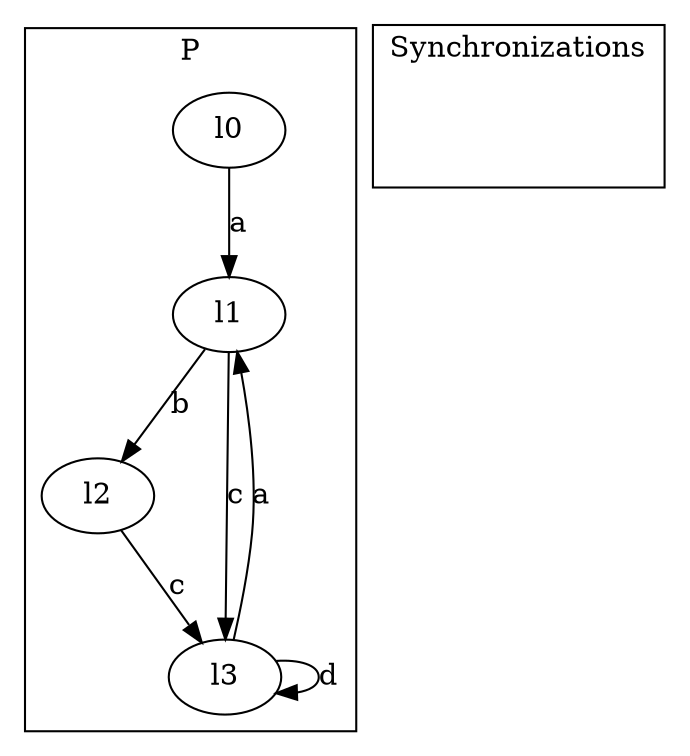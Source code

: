 digraph ad94_fig10 {
  subgraph cluster_P {
    label="P";
    P_l0[label="l0", initial=""];
    P_l1[label="l1"];
    P_l2[label="l2"];
    P_l3[label="l3", labels="green"];
    P_l0 -> P_l1[label="a", do="y=0"];
    P_l1 -> P_l2[label="b", provided="y==1"];
    P_l1 -> P_l3[label="c", provided="x<1"];
    P_l2 -> P_l3[label="c", provided="x<1"];
    P_l3 -> P_l1[label="a", provided="y<1", do="y=0"];
    P_l3 -> P_l3[label="d", provided="x>1"];
  }
  subgraph cluster_synchronizations {
    label="Synchronizations";
    node[shape="none"];
    "
    ";
  }
}

